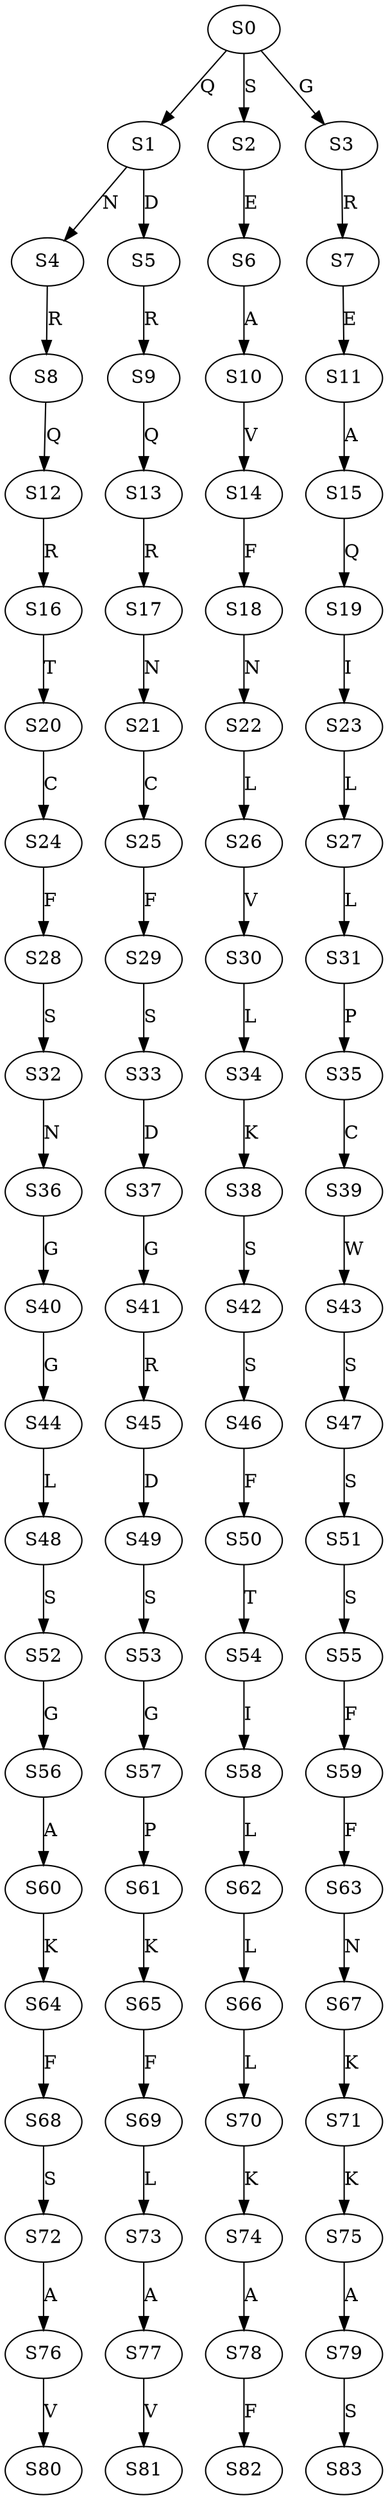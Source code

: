 strict digraph  {
	S0 -> S1 [ label = Q ];
	S0 -> S2 [ label = S ];
	S0 -> S3 [ label = G ];
	S1 -> S4 [ label = N ];
	S1 -> S5 [ label = D ];
	S2 -> S6 [ label = E ];
	S3 -> S7 [ label = R ];
	S4 -> S8 [ label = R ];
	S5 -> S9 [ label = R ];
	S6 -> S10 [ label = A ];
	S7 -> S11 [ label = E ];
	S8 -> S12 [ label = Q ];
	S9 -> S13 [ label = Q ];
	S10 -> S14 [ label = V ];
	S11 -> S15 [ label = A ];
	S12 -> S16 [ label = R ];
	S13 -> S17 [ label = R ];
	S14 -> S18 [ label = F ];
	S15 -> S19 [ label = Q ];
	S16 -> S20 [ label = T ];
	S17 -> S21 [ label = N ];
	S18 -> S22 [ label = N ];
	S19 -> S23 [ label = I ];
	S20 -> S24 [ label = C ];
	S21 -> S25 [ label = C ];
	S22 -> S26 [ label = L ];
	S23 -> S27 [ label = L ];
	S24 -> S28 [ label = F ];
	S25 -> S29 [ label = F ];
	S26 -> S30 [ label = V ];
	S27 -> S31 [ label = L ];
	S28 -> S32 [ label = S ];
	S29 -> S33 [ label = S ];
	S30 -> S34 [ label = L ];
	S31 -> S35 [ label = P ];
	S32 -> S36 [ label = N ];
	S33 -> S37 [ label = D ];
	S34 -> S38 [ label = K ];
	S35 -> S39 [ label = C ];
	S36 -> S40 [ label = G ];
	S37 -> S41 [ label = G ];
	S38 -> S42 [ label = S ];
	S39 -> S43 [ label = W ];
	S40 -> S44 [ label = G ];
	S41 -> S45 [ label = R ];
	S42 -> S46 [ label = S ];
	S43 -> S47 [ label = S ];
	S44 -> S48 [ label = L ];
	S45 -> S49 [ label = D ];
	S46 -> S50 [ label = F ];
	S47 -> S51 [ label = S ];
	S48 -> S52 [ label = S ];
	S49 -> S53 [ label = S ];
	S50 -> S54 [ label = T ];
	S51 -> S55 [ label = S ];
	S52 -> S56 [ label = G ];
	S53 -> S57 [ label = G ];
	S54 -> S58 [ label = I ];
	S55 -> S59 [ label = F ];
	S56 -> S60 [ label = A ];
	S57 -> S61 [ label = P ];
	S58 -> S62 [ label = L ];
	S59 -> S63 [ label = F ];
	S60 -> S64 [ label = K ];
	S61 -> S65 [ label = K ];
	S62 -> S66 [ label = L ];
	S63 -> S67 [ label = N ];
	S64 -> S68 [ label = F ];
	S65 -> S69 [ label = F ];
	S66 -> S70 [ label = L ];
	S67 -> S71 [ label = K ];
	S68 -> S72 [ label = S ];
	S69 -> S73 [ label = L ];
	S70 -> S74 [ label = K ];
	S71 -> S75 [ label = K ];
	S72 -> S76 [ label = A ];
	S73 -> S77 [ label = A ];
	S74 -> S78 [ label = A ];
	S75 -> S79 [ label = A ];
	S76 -> S80 [ label = V ];
	S77 -> S81 [ label = V ];
	S78 -> S82 [ label = F ];
	S79 -> S83 [ label = S ];
}
